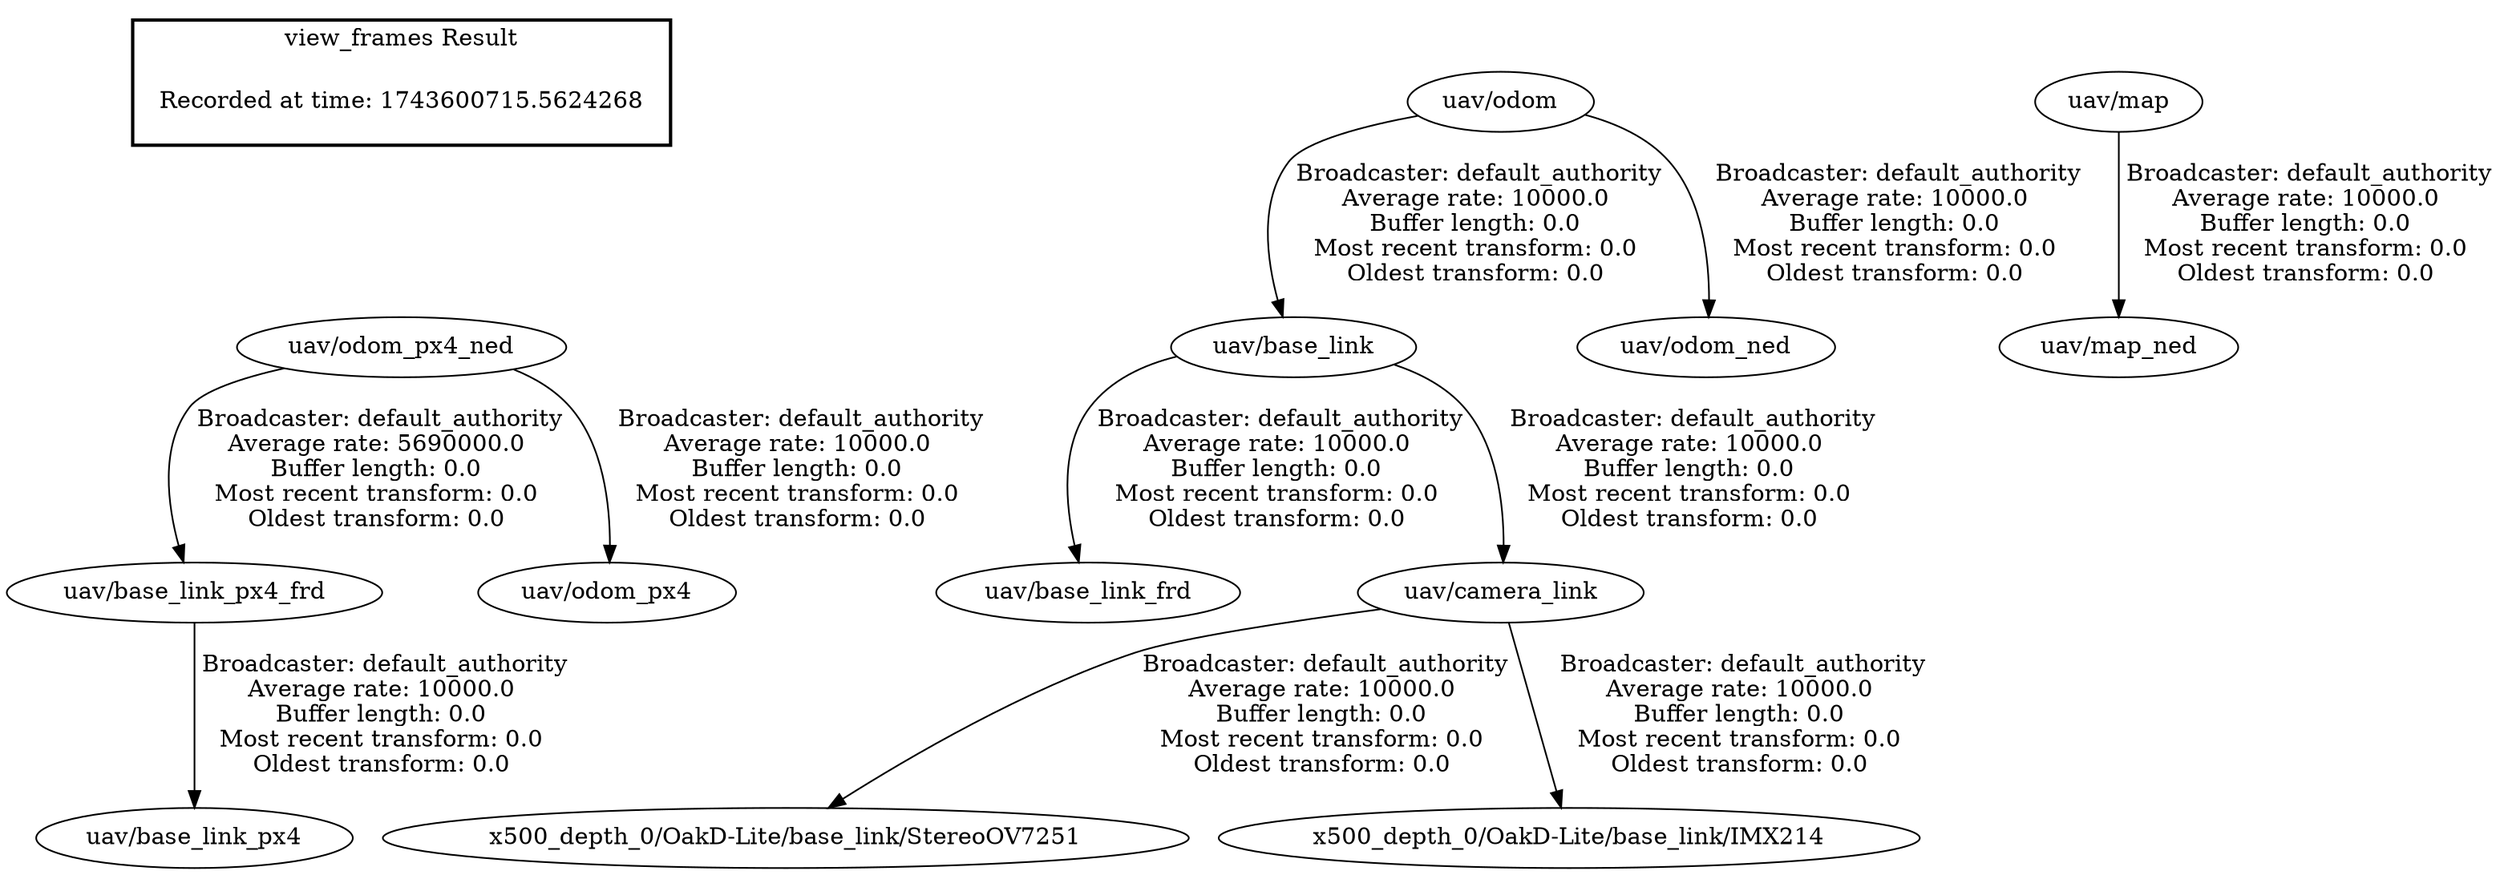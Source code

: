 digraph G {
"uav/odom_px4_ned" -> "uav/base_link_px4_frd"[label=" Broadcaster: default_authority\nAverage rate: 5690000.0\nBuffer length: 0.0\nMost recent transform: 0.0\nOldest transform: 0.0\n"];
"uav/base_link_px4_frd" -> "uav/base_link_px4"[label=" Broadcaster: default_authority\nAverage rate: 10000.0\nBuffer length: 0.0\nMost recent transform: 0.0\nOldest transform: 0.0\n"];
"uav/base_link" -> "uav/base_link_frd"[label=" Broadcaster: default_authority\nAverage rate: 10000.0\nBuffer length: 0.0\nMost recent transform: 0.0\nOldest transform: 0.0\n"];
"uav/odom" -> "uav/base_link"[label=" Broadcaster: default_authority\nAverage rate: 10000.0\nBuffer length: 0.0\nMost recent transform: 0.0\nOldest transform: 0.0\n"];
"uav/map" -> "uav/map_ned"[label=" Broadcaster: default_authority\nAverage rate: 10000.0\nBuffer length: 0.0\nMost recent transform: 0.0\nOldest transform: 0.0\n"];
"uav/base_link" -> "uav/camera_link"[label=" Broadcaster: default_authority\nAverage rate: 10000.0\nBuffer length: 0.0\nMost recent transform: 0.0\nOldest transform: 0.0\n"];
"uav/camera_link" -> "x500_depth_0/OakD-Lite/base_link/StereoOV7251"[label=" Broadcaster: default_authority\nAverage rate: 10000.0\nBuffer length: 0.0\nMost recent transform: 0.0\nOldest transform: 0.0\n"];
"uav/camera_link" -> "x500_depth_0/OakD-Lite/base_link/IMX214"[label=" Broadcaster: default_authority\nAverage rate: 10000.0\nBuffer length: 0.0\nMost recent transform: 0.0\nOldest transform: 0.0\n"];
"uav/odom" -> "uav/odom_ned"[label=" Broadcaster: default_authority\nAverage rate: 10000.0\nBuffer length: 0.0\nMost recent transform: 0.0\nOldest transform: 0.0\n"];
"uav/odom_px4_ned" -> "uav/odom_px4"[label=" Broadcaster: default_authority\nAverage rate: 10000.0\nBuffer length: 0.0\nMost recent transform: 0.0\nOldest transform: 0.0\n"];
edge [style=invis];
 subgraph cluster_legend { style=bold; color=black; label ="view_frames Result";
"Recorded at time: 1743600715.5624268"[ shape=plaintext ] ;
}->"uav/odom_px4_ned";
}